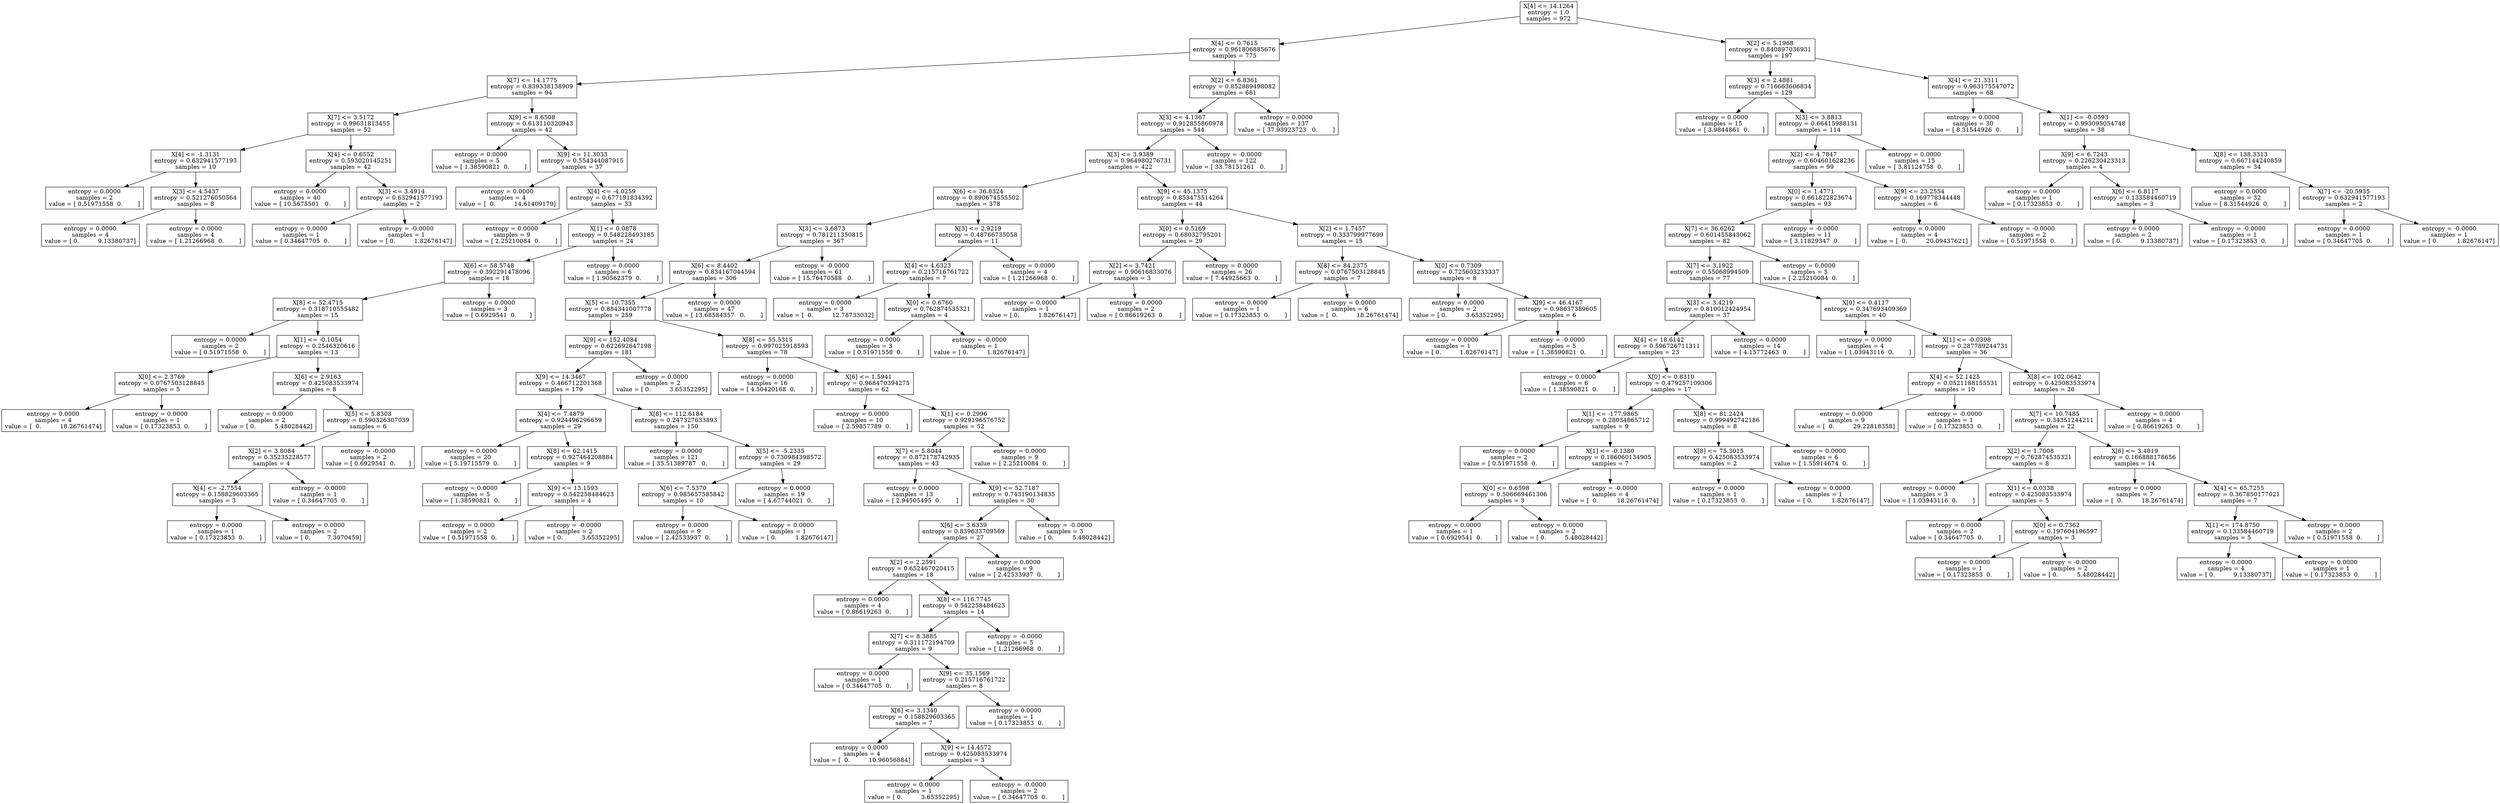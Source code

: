 digraph Tree {
0 [label="X[4] <= 14.1264\nentropy = 1.0\nsamples = 972", shape="box"] ;
1 [label="X[4] <= 0.7615\nentropy = 0.961806885676\nsamples = 775", shape="box"] ;
0 -> 1 ;
2 [label="X[7] <= 14.1775\nentropy = 0.839338138909\nsamples = 94", shape="box"] ;
1 -> 2 ;
3 [label="X[7] <= 3.5172\nentropy = 0.99631813455\nsamples = 52", shape="box"] ;
2 -> 3 ;
4 [label="X[4] <= -1.3131\nentropy = 0.632941577193\nsamples = 10", shape="box"] ;
3 -> 4 ;
5 [label="entropy = 0.0000\nsamples = 2\nvalue = [ 0.51971558  0.        ]", shape="box"] ;
4 -> 5 ;
6 [label="X[3] <= 4.5437\nentropy = 0.521276050564\nsamples = 8", shape="box"] ;
4 -> 6 ;
7 [label="entropy = 0.0000\nsamples = 4\nvalue = [ 0.          9.13380737]", shape="box"] ;
6 -> 7 ;
8 [label="entropy = 0.0000\nsamples = 4\nvalue = [ 1.21266968  0.        ]", shape="box"] ;
6 -> 8 ;
9 [label="X[4] <= 0.6552\nentropy = 0.593020145251\nsamples = 42", shape="box"] ;
3 -> 9 ;
10 [label="entropy = 0.0000\nsamples = 40\nvalue = [ 10.5675501   0.       ]", shape="box"] ;
9 -> 10 ;
11 [label="X[3] <= 3.4914\nentropy = 0.632941577193\nsamples = 2", shape="box"] ;
9 -> 11 ;
12 [label="entropy = 0.0000\nsamples = 1\nvalue = [ 0.34647705  0.        ]", shape="box"] ;
11 -> 12 ;
13 [label="entropy = -0.0000\nsamples = 1\nvalue = [ 0.          1.82676147]", shape="box"] ;
11 -> 13 ;
14 [label="X[9] <= 8.6508\nentropy = 0.613110320943\nsamples = 42", shape="box"] ;
2 -> 14 ;
15 [label="entropy = 0.0000\nsamples = 5\nvalue = [ 1.38590821  0.        ]", shape="box"] ;
14 -> 15 ;
16 [label="X[9] <= 11.3033\nentropy = 0.554344087915\nsamples = 37", shape="box"] ;
14 -> 16 ;
17 [label="entropy = 0.0000\nsamples = 4\nvalue = [  0.          14.61409179]", shape="box"] ;
16 -> 17 ;
18 [label="X[4] <= -4.0259\nentropy = 0.677191834392\nsamples = 33", shape="box"] ;
16 -> 18 ;
19 [label="entropy = 0.0000\nsamples = 9\nvalue = [ 2.25210084  0.        ]", shape="box"] ;
18 -> 19 ;
20 [label="X[1] <= 0.0878\nentropy = 0.548228493185\nsamples = 24", shape="box"] ;
18 -> 20 ;
21 [label="X[6] <= 58.5748\nentropy = 0.392291478096\nsamples = 18", shape="box"] ;
20 -> 21 ;
22 [label="X[8] <= 52.4715\nentropy = 0.318710555482\nsamples = 15", shape="box"] ;
21 -> 22 ;
23 [label="entropy = 0.0000\nsamples = 2\nvalue = [ 0.51971558  0.        ]", shape="box"] ;
22 -> 23 ;
24 [label="X[1] <= -0.1054\nentropy = 0.2546320616\nsamples = 13", shape="box"] ;
22 -> 24 ;
25 [label="X[0] <= 2.3769\nentropy = 0.0767503128845\nsamples = 5", shape="box"] ;
24 -> 25 ;
26 [label="entropy = 0.0000\nsamples = 4\nvalue = [  0.          18.26761474]", shape="box"] ;
25 -> 26 ;
27 [label="entropy = 0.0000\nsamples = 1\nvalue = [ 0.17323853  0.        ]", shape="box"] ;
25 -> 27 ;
28 [label="X[6] <= 2.9163\nentropy = 0.425083533974\nsamples = 8", shape="box"] ;
24 -> 28 ;
29 [label="entropy = 0.0000\nsamples = 2\nvalue = [ 0.          5.48028442]", shape="box"] ;
28 -> 29 ;
30 [label="X[5] <= 5.8303\nentropy = 0.590326307039\nsamples = 6", shape="box"] ;
28 -> 30 ;
31 [label="X[2] <= 3.8084\nentropy = 0.35235228577\nsamples = 4", shape="box"] ;
30 -> 31 ;
32 [label="X[4] <= -2.7554\nentropy = 0.158829603365\nsamples = 3", shape="box"] ;
31 -> 32 ;
33 [label="entropy = 0.0000\nsamples = 1\nvalue = [ 0.17323853  0.        ]", shape="box"] ;
32 -> 33 ;
34 [label="entropy = 0.0000\nsamples = 2\nvalue = [ 0.         7.3070459]", shape="box"] ;
32 -> 34 ;
35 [label="entropy = -0.0000\nsamples = 1\nvalue = [ 0.34647705  0.        ]", shape="box"] ;
31 -> 35 ;
36 [label="entropy = -0.0000\nsamples = 2\nvalue = [ 0.6929541  0.       ]", shape="box"] ;
30 -> 36 ;
37 [label="entropy = 0.0000\nsamples = 3\nvalue = [ 0.6929541  0.       ]", shape="box"] ;
21 -> 37 ;
38 [label="entropy = 0.0000\nsamples = 6\nvalue = [ 1.90562379  0.        ]", shape="box"] ;
20 -> 38 ;
39 [label="X[2] <= 6.8361\nentropy = 0.852889498082\nsamples = 681", shape="box"] ;
1 -> 39 ;
40 [label="X[3] <= 4.1367\nentropy = 0.912855860978\nsamples = 544", shape="box"] ;
39 -> 40 ;
41 [label="X[3] <= 3.9389\nentropy = 0.964980276731\nsamples = 422", shape="box"] ;
40 -> 41 ;
42 [label="X[6] <= 36.8324\nentropy = 0.890674555502\nsamples = 378", shape="box"] ;
41 -> 42 ;
43 [label="X[3] <= 3.6873\nentropy = 0.781211350815\nsamples = 367", shape="box"] ;
42 -> 43 ;
44 [label="X[6] <= 8.4402\nentropy = 0.834167044594\nsamples = 306", shape="box"] ;
43 -> 44 ;
45 [label="X[5] <= 10.7355\nentropy = 0.884341007778\nsamples = 259", shape="box"] ;
44 -> 45 ;
46 [label="X[9] <= 152.4084\nentropy = 0.622692647198\nsamples = 181", shape="box"] ;
45 -> 46 ;
47 [label="X[9] <= 14.3467\nentropy = 0.466712201368\nsamples = 179", shape="box"] ;
46 -> 47 ;
48 [label="X[4] <= 7.4879\nentropy = 0.924496296659\nsamples = 29", shape="box"] ;
47 -> 48 ;
49 [label="entropy = 0.0000\nsamples = 20\nvalue = [ 5.19715579  0.        ]", shape="box"] ;
48 -> 49 ;
50 [label="X[8] <= 62.1415\nentropy = 0.927464208884\nsamples = 9", shape="box"] ;
48 -> 50 ;
51 [label="entropy = 0.0000\nsamples = 5\nvalue = [ 1.38590821  0.        ]", shape="box"] ;
50 -> 51 ;
52 [label="X[9] <= 13.1593\nentropy = 0.542258484623\nsamples = 4", shape="box"] ;
50 -> 52 ;
53 [label="entropy = 0.0000\nsamples = 2\nvalue = [ 0.51971558  0.        ]", shape="box"] ;
52 -> 53 ;
54 [label="entropy = -0.0000\nsamples = 2\nvalue = [ 0.          3.65352295]", shape="box"] ;
52 -> 54 ;
55 [label="X[8] <= 112.6184\nentropy = 0.247327033893\nsamples = 150", shape="box"] ;
47 -> 55 ;
56 [label="entropy = 0.0000\nsamples = 121\nvalue = [ 35.51389787   0.        ]", shape="box"] ;
55 -> 56 ;
57 [label="X[5] <= -5.2335\nentropy = 0.730984398572\nsamples = 29", shape="box"] ;
55 -> 57 ;
58 [label="X[6] <= 7.5370\nentropy = 0.985657585842\nsamples = 10", shape="box"] ;
57 -> 58 ;
59 [label="entropy = 0.0000\nsamples = 9\nvalue = [ 2.42533937  0.        ]", shape="box"] ;
58 -> 59 ;
60 [label="entropy = 0.0000\nsamples = 1\nvalue = [ 0.          1.82676147]", shape="box"] ;
58 -> 60 ;
61 [label="entropy = 0.0000\nsamples = 19\nvalue = [ 4.67744021  0.        ]", shape="box"] ;
57 -> 61 ;
62 [label="entropy = 0.0000\nsamples = 2\nvalue = [ 0.          3.65352295]", shape="box"] ;
46 -> 62 ;
63 [label="X[8] <= 55.5315\nentropy = 0.997025918593\nsamples = 78", shape="box"] ;
45 -> 63 ;
64 [label="entropy = 0.0000\nsamples = 16\nvalue = [ 4.50420168  0.        ]", shape="box"] ;
63 -> 64 ;
65 [label="X[6] <= 1.5941\nentropy = 0.968470394275\nsamples = 62", shape="box"] ;
63 -> 65 ;
66 [label="entropy = 0.0000\nsamples = 10\nvalue = [ 2.59857789  0.        ]", shape="box"] ;
65 -> 66 ;
67 [label="X[1] <= 0.2996\nentropy = 0.929196576752\nsamples = 52", shape="box"] ;
65 -> 67 ;
68 [label="X[7] <= 5.8044\nentropy = 0.872178742935\nsamples = 43", shape="box"] ;
67 -> 68 ;
69 [label="entropy = 0.0000\nsamples = 13\nvalue = [ 2.94505495  0.        ]", shape="box"] ;
68 -> 69 ;
70 [label="X[9] <= 52.7187\nentropy = 0.743190134835\nsamples = 30", shape="box"] ;
68 -> 70 ;
71 [label="X[6] <= 3.6339\nentropy = 0.839633709569\nsamples = 27", shape="box"] ;
70 -> 71 ;
72 [label="X[2] <= 2.2591\nentropy = 0.652467020415\nsamples = 18", shape="box"] ;
71 -> 72 ;
73 [label="entropy = 0.0000\nsamples = 4\nvalue = [ 0.86619263  0.        ]", shape="box"] ;
72 -> 73 ;
74 [label="X[8] <= 116.7745\nentropy = 0.542258484623\nsamples = 14", shape="box"] ;
72 -> 74 ;
75 [label="X[7] <= 8.3885\nentropy = 0.311172194709\nsamples = 9", shape="box"] ;
74 -> 75 ;
76 [label="entropy = 0.0000\nsamples = 1\nvalue = [ 0.34647705  0.        ]", shape="box"] ;
75 -> 76 ;
77 [label="X[9] <= 35.1569\nentropy = 0.215716761722\nsamples = 8", shape="box"] ;
75 -> 77 ;
78 [label="X[6] <= 3.1340\nentropy = 0.158829603365\nsamples = 7", shape="box"] ;
77 -> 78 ;
79 [label="entropy = 0.0000\nsamples = 4\nvalue = [  0.          10.96056884]", shape="box"] ;
78 -> 79 ;
80 [label="X[9] <= 14.4572\nentropy = 0.425083533974\nsamples = 3", shape="box"] ;
78 -> 80 ;
81 [label="entropy = 0.0000\nsamples = 1\nvalue = [ 0.          3.65352295]", shape="box"] ;
80 -> 81 ;
82 [label="entropy = -0.0000\nsamples = 2\nvalue = [ 0.34647705  0.        ]", shape="box"] ;
80 -> 82 ;
83 [label="entropy = 0.0000\nsamples = 1\nvalue = [ 0.17323853  0.        ]", shape="box"] ;
77 -> 83 ;
84 [label="entropy = -0.0000\nsamples = 5\nvalue = [ 1.21266968  0.        ]", shape="box"] ;
74 -> 84 ;
85 [label="entropy = 0.0000\nsamples = 9\nvalue = [ 2.42533937  0.        ]", shape="box"] ;
71 -> 85 ;
86 [label="entropy = -0.0000\nsamples = 3\nvalue = [ 0.          5.48028442]", shape="box"] ;
70 -> 86 ;
87 [label="entropy = 0.0000\nsamples = 9\nvalue = [ 2.25210084  0.        ]", shape="box"] ;
67 -> 87 ;
88 [label="entropy = 0.0000\nsamples = 47\nvalue = [ 13.68584357   0.        ]", shape="box"] ;
44 -> 88 ;
89 [label="entropy = -0.0000\nsamples = 61\nvalue = [ 15.76470588   0.        ]", shape="box"] ;
43 -> 89 ;
90 [label="X[3] <= 2.9219\nentropy = 0.48766735058\nsamples = 11", shape="box"] ;
42 -> 90 ;
91 [label="X[4] <= 4.6323\nentropy = 0.215716761722\nsamples = 7", shape="box"] ;
90 -> 91 ;
92 [label="entropy = 0.0000\nsamples = 3\nvalue = [  0.          12.78733032]", shape="box"] ;
91 -> 92 ;
93 [label="X[0] <= 0.6760\nentropy = 0.762874535321\nsamples = 4", shape="box"] ;
91 -> 93 ;
94 [label="entropy = 0.0000\nsamples = 3\nvalue = [ 0.51971558  0.        ]", shape="box"] ;
93 -> 94 ;
95 [label="entropy = -0.0000\nsamples = 1\nvalue = [ 0.          1.82676147]", shape="box"] ;
93 -> 95 ;
96 [label="entropy = 0.0000\nsamples = 4\nvalue = [ 1.21266968  0.        ]", shape="box"] ;
90 -> 96 ;
97 [label="X[9] <= 45.1375\nentropy = 0.853475514264\nsamples = 44", shape="box"] ;
41 -> 97 ;
98 [label="X[0] <= 0.5169\nentropy = 0.68032795201\nsamples = 29", shape="box"] ;
97 -> 98 ;
99 [label="X[2] <= 3.7421\nentropy = 0.90616833076\nsamples = 3", shape="box"] ;
98 -> 99 ;
100 [label="entropy = 0.0000\nsamples = 1\nvalue = [ 0.          1.82676147]", shape="box"] ;
99 -> 100 ;
101 [label="entropy = 0.0000\nsamples = 2\nvalue = [ 0.86619263  0.        ]", shape="box"] ;
99 -> 101 ;
102 [label="entropy = 0.0000\nsamples = 26\nvalue = [ 7.44925663  0.        ]", shape="box"] ;
98 -> 102 ;
103 [label="X[2] <= 1.7457\nentropy = 0.333799977699\nsamples = 15", shape="box"] ;
97 -> 103 ;
104 [label="X[8] <= 84.2375\nentropy = 0.0767503128845\nsamples = 7", shape="box"] ;
103 -> 104 ;
105 [label="entropy = 0.0000\nsamples = 1\nvalue = [ 0.17323853  0.        ]", shape="box"] ;
104 -> 105 ;
106 [label="entropy = 0.0000\nsamples = 6\nvalue = [  0.          18.26761474]", shape="box"] ;
104 -> 106 ;
107 [label="X[0] <= 0.7309\nentropy = 0.725603233337\nsamples = 8", shape="box"] ;
103 -> 107 ;
108 [label="entropy = 0.0000\nsamples = 2\nvalue = [ 0.          3.65352295]", shape="box"] ;
107 -> 108 ;
109 [label="X[9] <= 46.4167\nentropy = 0.98637389605\nsamples = 6", shape="box"] ;
107 -> 109 ;
110 [label="entropy = 0.0000\nsamples = 1\nvalue = [ 0.          1.82676147]", shape="box"] ;
109 -> 110 ;
111 [label="entropy = -0.0000\nsamples = 5\nvalue = [ 1.38590821  0.        ]", shape="box"] ;
109 -> 111 ;
112 [label="entropy = -0.0000\nsamples = 122\nvalue = [ 33.78151261   0.        ]", shape="box"] ;
40 -> 112 ;
113 [label="entropy = 0.0000\nsamples = 137\nvalue = [ 37.93923723   0.        ]", shape="box"] ;
39 -> 113 ;
114 [label="X[2] <= 5.1968\nentropy = 0.840897036931\nsamples = 197", shape="box"] ;
0 -> 114 ;
115 [label="X[3] <= 2.4881\nentropy = 0.716663606834\nsamples = 129", shape="box"] ;
114 -> 115 ;
116 [label="entropy = 0.0000\nsamples = 15\nvalue = [ 3.9844861  0.       ]", shape="box"] ;
115 -> 116 ;
117 [label="X[3] <= 3.8813\nentropy = 0.66415988131\nsamples = 114", shape="box"] ;
115 -> 117 ;
118 [label="X[2] <= 4.7847\nentropy = 0.604601628236\nsamples = 99", shape="box"] ;
117 -> 118 ;
119 [label="X[0] <= 1.4771\nentropy = 0.661822823674\nsamples = 93", shape="box"] ;
118 -> 119 ;
120 [label="X[7] <= 36.6262\nentropy = 0.601455843062\nsamples = 82", shape="box"] ;
119 -> 120 ;
121 [label="X[7] <= 3.1922\nentropy = 0.55068994509\nsamples = 77", shape="box"] ;
120 -> 121 ;
122 [label="X[3] <= 3.4219\nentropy = 0.810012424954\nsamples = 37", shape="box"] ;
121 -> 122 ;
123 [label="X[4] <= 18.6142\nentropy = 0.596726711311\nsamples = 23", shape="box"] ;
122 -> 123 ;
124 [label="entropy = 0.0000\nsamples = 6\nvalue = [ 1.38590821  0.        ]", shape="box"] ;
123 -> 124 ;
125 [label="X[0] <= 0.8310\nentropy = 0.479257109306\nsamples = 17", shape="box"] ;
123 -> 125 ;
126 [label="X[1] <= -177.9865\nentropy = 0.28034865712\nsamples = 9", shape="box"] ;
125 -> 126 ;
127 [label="entropy = 0.0000\nsamples = 2\nvalue = [ 0.51971558  0.        ]", shape="box"] ;
126 -> 127 ;
128 [label="X[1] <= -0.1380\nentropy = 0.186060134905\nsamples = 7", shape="box"] ;
126 -> 128 ;
129 [label="X[0] <= 0.6598\nentropy = 0.506669461306\nsamples = 3", shape="box"] ;
128 -> 129 ;
130 [label="entropy = 0.0000\nsamples = 1\nvalue = [ 0.6929541  0.       ]", shape="box"] ;
129 -> 130 ;
131 [label="entropy = 0.0000\nsamples = 2\nvalue = [ 0.          5.48028442]", shape="box"] ;
129 -> 131 ;
132 [label="entropy = -0.0000\nsamples = 4\nvalue = [  0.          18.26761474]", shape="box"] ;
128 -> 132 ;
133 [label="X[8] <= 81.2424\nentropy = 0.999492742186\nsamples = 8", shape="box"] ;
125 -> 133 ;
134 [label="X[8] <= 75.3015\nentropy = 0.425083533974\nsamples = 2", shape="box"] ;
133 -> 134 ;
135 [label="entropy = 0.0000\nsamples = 1\nvalue = [ 0.17323853  0.        ]", shape="box"] ;
134 -> 135 ;
136 [label="entropy = 0.0000\nsamples = 1\nvalue = [ 0.          1.82676147]", shape="box"] ;
134 -> 136 ;
137 [label="entropy = 0.0000\nsamples = 6\nvalue = [ 1.55914674  0.        ]", shape="box"] ;
133 -> 137 ;
138 [label="entropy = 0.0000\nsamples = 14\nvalue = [ 4.15772463  0.        ]", shape="box"] ;
122 -> 138 ;
139 [label="X[0] <= 0.4117\nentropy = 0.347693409369\nsamples = 40", shape="box"] ;
121 -> 139 ;
140 [label="entropy = 0.0000\nsamples = 4\nvalue = [ 1.03943116  0.        ]", shape="box"] ;
139 -> 140 ;
141 [label="X[1] <= -0.0398\nentropy = 0.287789244731\nsamples = 36", shape="box"] ;
139 -> 141 ;
142 [label="X[4] <= 52.1425\nentropy = 0.0521188155531\nsamples = 10", shape="box"] ;
141 -> 142 ;
143 [label="entropy = 0.0000\nsamples = 9\nvalue = [  0.          29.22818358]", shape="box"] ;
142 -> 143 ;
144 [label="entropy = -0.0000\nsamples = 1\nvalue = [ 0.17323853  0.        ]", shape="box"] ;
142 -> 144 ;
145 [label="X[8] <= 102.0642\nentropy = 0.425083533974\nsamples = 26", shape="box"] ;
141 -> 145 ;
146 [label="X[7] <= 10.7485\nentropy = 0.34351244211\nsamples = 22", shape="box"] ;
145 -> 146 ;
147 [label="X[2] <= 1.7008\nentropy = 0.762874535321\nsamples = 8", shape="box"] ;
146 -> 147 ;
148 [label="entropy = 0.0000\nsamples = 3\nvalue = [ 1.03943116  0.        ]", shape="box"] ;
147 -> 148 ;
149 [label="X[1] <= 0.0338\nentropy = 0.425083533974\nsamples = 5", shape="box"] ;
147 -> 149 ;
150 [label="entropy = 0.0000\nsamples = 2\nvalue = [ 0.34647705  0.        ]", shape="box"] ;
149 -> 150 ;
151 [label="X[0] <= 0.7362\nentropy = 0.197604196597\nsamples = 3", shape="box"] ;
149 -> 151 ;
152 [label="entropy = 0.0000\nsamples = 1\nvalue = [ 0.17323853  0.        ]", shape="box"] ;
151 -> 152 ;
153 [label="entropy = -0.0000\nsamples = 2\nvalue = [ 0.          5.48028442]", shape="box"] ;
151 -> 153 ;
154 [label="X[6] <= 3.4819\nentropy = 0.166888178656\nsamples = 14", shape="box"] ;
146 -> 154 ;
155 [label="entropy = 0.0000\nsamples = 7\nvalue = [  0.          18.26761474]", shape="box"] ;
154 -> 155 ;
156 [label="X[4] <= 65.7255\nentropy = 0.367850177021\nsamples = 7", shape="box"] ;
154 -> 156 ;
157 [label="X[1] <= 174.8750\nentropy = 0.133584460719\nsamples = 5", shape="box"] ;
156 -> 157 ;
158 [label="entropy = 0.0000\nsamples = 4\nvalue = [ 0.          9.13380737]", shape="box"] ;
157 -> 158 ;
159 [label="entropy = 0.0000\nsamples = 1\nvalue = [ 0.17323853  0.        ]", shape="box"] ;
157 -> 159 ;
160 [label="entropy = 0.0000\nsamples = 2\nvalue = [ 0.51971558  0.        ]", shape="box"] ;
156 -> 160 ;
161 [label="entropy = 0.0000\nsamples = 4\nvalue = [ 0.86619263  0.        ]", shape="box"] ;
145 -> 161 ;
162 [label="entropy = 0.0000\nsamples = 5\nvalue = [ 2.25210084  0.        ]", shape="box"] ;
120 -> 162 ;
163 [label="entropy = -0.0000\nsamples = 11\nvalue = [ 3.11829347  0.        ]", shape="box"] ;
119 -> 163 ;
164 [label="X[9] <= 23.2554\nentropy = 0.169778344448\nsamples = 6", shape="box"] ;
118 -> 164 ;
165 [label="entropy = 0.0000\nsamples = 4\nvalue = [  0.          20.09437621]", shape="box"] ;
164 -> 165 ;
166 [label="entropy = -0.0000\nsamples = 2\nvalue = [ 0.51971558  0.        ]", shape="box"] ;
164 -> 166 ;
167 [label="entropy = 0.0000\nsamples = 15\nvalue = [ 3.81124758  0.        ]", shape="box"] ;
117 -> 167 ;
168 [label="X[4] <= 21.3311\nentropy = 0.963175547072\nsamples = 68", shape="box"] ;
114 -> 168 ;
169 [label="entropy = 0.0000\nsamples = 30\nvalue = [ 8.31544926  0.        ]", shape="box"] ;
168 -> 169 ;
170 [label="X[1] <= -0.0593\nentropy = 0.993095054748\nsamples = 38", shape="box"] ;
168 -> 170 ;
171 [label="X[9] <= 6.7243\nentropy = 0.226230423313\nsamples = 4", shape="box"] ;
170 -> 171 ;
172 [label="entropy = 0.0000\nsamples = 1\nvalue = [ 0.17323853  0.        ]", shape="box"] ;
171 -> 172 ;
173 [label="X[6] <= 6.8117\nentropy = 0.133584460719\nsamples = 3", shape="box"] ;
171 -> 173 ;
174 [label="entropy = 0.0000\nsamples = 2\nvalue = [ 0.          9.13380737]", shape="box"] ;
173 -> 174 ;
175 [label="entropy = -0.0000\nsamples = 1\nvalue = [ 0.17323853  0.        ]", shape="box"] ;
173 -> 175 ;
176 [label="X[8] <= 138.3313\nentropy = 0.667144240859\nsamples = 34", shape="box"] ;
170 -> 176 ;
177 [label="entropy = 0.0000\nsamples = 32\nvalue = [ 8.31544926  0.        ]", shape="box"] ;
176 -> 177 ;
178 [label="X[7] <= -20.5935\nentropy = 0.632941577193\nsamples = 2", shape="box"] ;
176 -> 178 ;
179 [label="entropy = 0.0000\nsamples = 1\nvalue = [ 0.34647705  0.        ]", shape="box"] ;
178 -> 179 ;
180 [label="entropy = -0.0000\nsamples = 1\nvalue = [ 0.          1.82676147]", shape="box"] ;
178 -> 180 ;
}